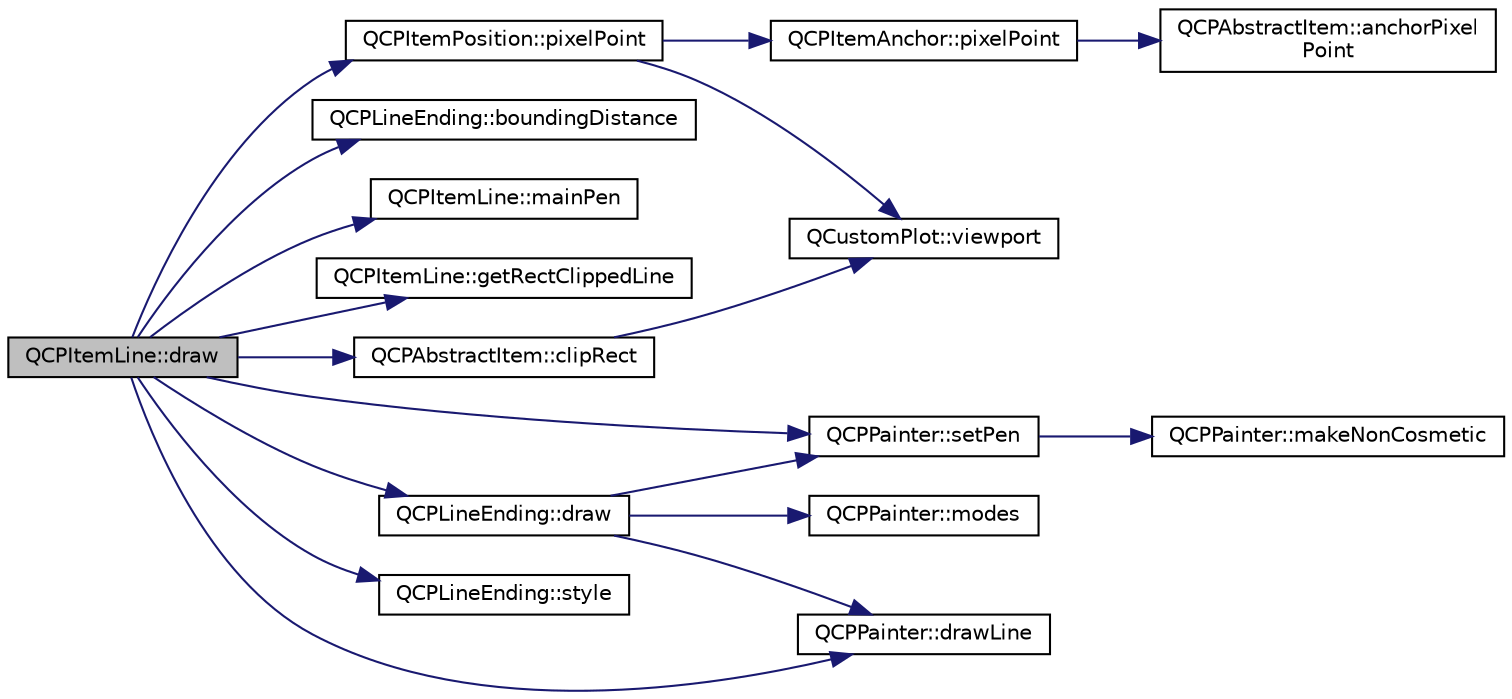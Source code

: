 digraph "QCPItemLine::draw"
{
  edge [fontname="Helvetica",fontsize="10",labelfontname="Helvetica",labelfontsize="10"];
  node [fontname="Helvetica",fontsize="10",shape=record];
  rankdir="LR";
  Node10 [label="QCPItemLine::draw",height=0.2,width=0.4,color="black", fillcolor="grey75", style="filled", fontcolor="black"];
  Node10 -> Node11 [color="midnightblue",fontsize="10",style="solid",fontname="Helvetica"];
  Node11 [label="QCPItemPosition::pixelPoint",height=0.2,width=0.4,color="black", fillcolor="white", style="filled",URL="$d1/dad/class_q_c_p_item_position.html#a6cad070c22801295231f5bd6045afe70"];
  Node11 -> Node12 [color="midnightblue",fontsize="10",style="solid",fontname="Helvetica"];
  Node12 [label="QCPItemAnchor::pixelPoint",height=0.2,width=0.4,color="black", fillcolor="white", style="filled",URL="$d4/d7c/class_q_c_p_item_anchor.html#ae1a21d9471d1d788624cad297e1b8d6f"];
  Node12 -> Node13 [color="midnightblue",fontsize="10",style="solid",fontname="Helvetica"];
  Node13 [label="QCPAbstractItem::anchorPixel\lPoint",height=0.2,width=0.4,color="black", fillcolor="white", style="filled",URL="$da/d6a/class_q_c_p_abstract_item.html#a5681c190803e899bac9a240753fdba00"];
  Node11 -> Node14 [color="midnightblue",fontsize="10",style="solid",fontname="Helvetica"];
  Node14 [label="QCustomPlot::viewport",height=0.2,width=0.4,color="black", fillcolor="white", style="filled",URL="$dd/d9b/class_q_custom_plot.html#a19842409b18f556b256d05e97fffc670"];
  Node10 -> Node15 [color="midnightblue",fontsize="10",style="solid",fontname="Helvetica"];
  Node15 [label="QCPLineEnding::boundingDistance",height=0.2,width=0.4,color="black", fillcolor="white", style="filled",URL="$de/d41/class_q_c_p_line_ending.html#a14fe390ddd590864ac66a60ed5278df5"];
  Node10 -> Node16 [color="midnightblue",fontsize="10",style="solid",fontname="Helvetica"];
  Node16 [label="QCPItemLine::mainPen",height=0.2,width=0.4,color="black", fillcolor="white", style="filled",URL="$dd/d8c/class_q_c_p_item_line.html#af8b5370462515b279578d8b4a57bd3b4"];
  Node10 -> Node17 [color="midnightblue",fontsize="10",style="solid",fontname="Helvetica"];
  Node17 [label="QCPItemLine::getRectClippedLine",height=0.2,width=0.4,color="black", fillcolor="white", style="filled",URL="$dd/d8c/class_q_c_p_item_line.html#ae61e504ad3b94aa86bfd02f734fb17b0"];
  Node10 -> Node18 [color="midnightblue",fontsize="10",style="solid",fontname="Helvetica"];
  Node18 [label="QCPAbstractItem::clipRect",height=0.2,width=0.4,color="black", fillcolor="white", style="filled",URL="$da/d6a/class_q_c_p_abstract_item.html#a550ecff39195d9ff3d5cf239eb802ea7"];
  Node18 -> Node14 [color="midnightblue",fontsize="10",style="solid",fontname="Helvetica"];
  Node10 -> Node19 [color="midnightblue",fontsize="10",style="solid",fontname="Helvetica"];
  Node19 [label="QCPPainter::setPen",height=0.2,width=0.4,color="black", fillcolor="white", style="filled",URL="$d3/db4/class_q_c_p_painter.html#af9c7a4cd1791403901f8c5b82a150195"];
  Node19 -> Node20 [color="midnightblue",fontsize="10",style="solid",fontname="Helvetica"];
  Node20 [label="QCPPainter::makeNonCosmetic",height=0.2,width=0.4,color="black", fillcolor="white", style="filled",URL="$d3/db4/class_q_c_p_painter.html#a7e63fbcf47e35c6f2ecd11b8fef7c7d8"];
  Node10 -> Node21 [color="midnightblue",fontsize="10",style="solid",fontname="Helvetica"];
  Node21 [label="QCPPainter::drawLine",height=0.2,width=0.4,color="black", fillcolor="white", style="filled",URL="$d3/db4/class_q_c_p_painter.html#a0b4b1b9bd495e182c731774dc800e6e0"];
  Node10 -> Node22 [color="midnightblue",fontsize="10",style="solid",fontname="Helvetica"];
  Node22 [label="QCPLineEnding::style",height=0.2,width=0.4,color="black", fillcolor="white", style="filled",URL="$de/d41/class_q_c_p_line_ending.html#a07e75aaac6c61322bf51af237c5778e3"];
  Node10 -> Node23 [color="midnightblue",fontsize="10",style="solid",fontname="Helvetica"];
  Node23 [label="QCPLineEnding::draw",height=0.2,width=0.4,color="black", fillcolor="white", style="filled",URL="$de/d41/class_q_c_p_line_ending.html#a13321409a5570be5d58d99b67bc73cd5"];
  Node23 -> Node19 [color="midnightblue",fontsize="10",style="solid",fontname="Helvetica"];
  Node23 -> Node21 [color="midnightblue",fontsize="10",style="solid",fontname="Helvetica"];
  Node23 -> Node24 [color="midnightblue",fontsize="10",style="solid",fontname="Helvetica"];
  Node24 [label="QCPPainter::modes",height=0.2,width=0.4,color="black", fillcolor="white", style="filled",URL="$d3/db4/class_q_c_p_painter.html#aef102658219b24165f7ee2aad1b9e48f"];
}
